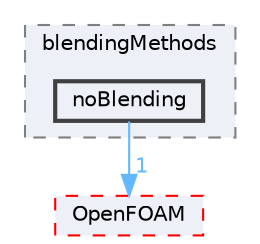 digraph "src/phaseSystemModels/twoPhaseEuler/twoPhaseSystem/BlendedInterfacialModel/blendingMethods/noBlending"
{
 // LATEX_PDF_SIZE
  bgcolor="transparent";
  edge [fontname=Helvetica,fontsize=10,labelfontname=Helvetica,labelfontsize=10];
  node [fontname=Helvetica,fontsize=10,shape=box,height=0.2,width=0.4];
  compound=true
  subgraph clusterdir_bdb0e8e6bdb3c5b1526dfedf409b070b {
    graph [ bgcolor="#edf0f7", pencolor="grey50", label="blendingMethods", fontname=Helvetica,fontsize=10 style="filled,dashed", URL="dir_bdb0e8e6bdb3c5b1526dfedf409b070b.html",tooltip=""]
  dir_3c65a8868c054113badd166f107c1b38 [label="noBlending", fillcolor="#edf0f7", color="grey25", style="filled,bold", URL="dir_3c65a8868c054113badd166f107c1b38.html",tooltip=""];
  }
  dir_c5473ff19b20e6ec4dfe5c310b3778a8 [label="OpenFOAM", fillcolor="#edf0f7", color="red", style="filled,dashed", URL="dir_c5473ff19b20e6ec4dfe5c310b3778a8.html",tooltip=""];
  dir_3c65a8868c054113badd166f107c1b38->dir_c5473ff19b20e6ec4dfe5c310b3778a8 [headlabel="1", labeldistance=1.5 headhref="dir_002535_002695.html" href="dir_002535_002695.html" color="steelblue1" fontcolor="steelblue1"];
}

